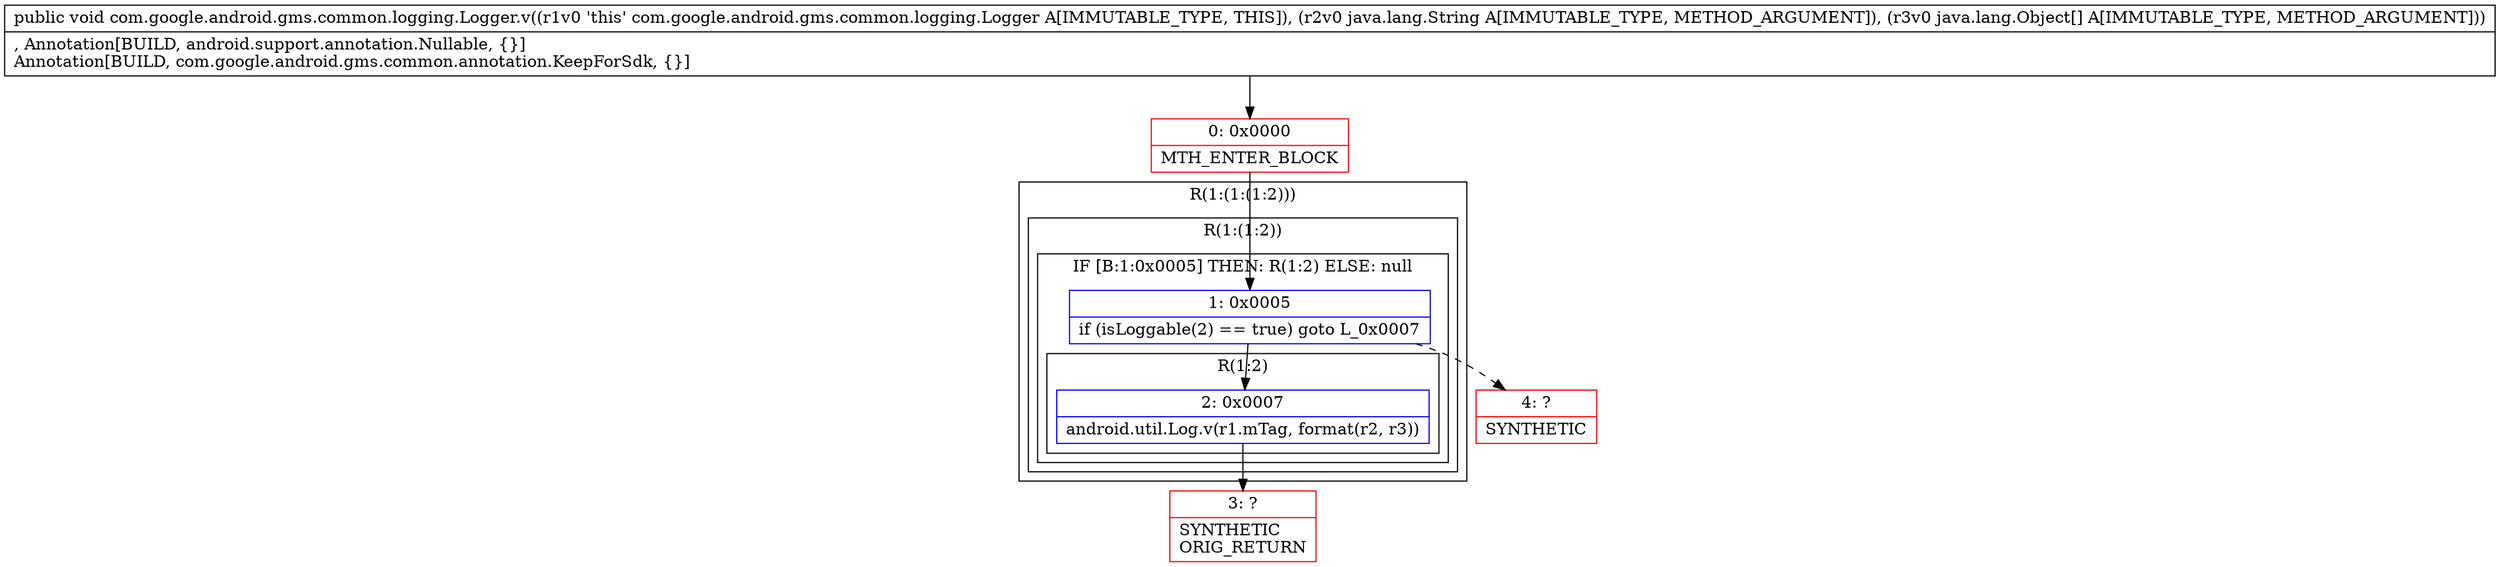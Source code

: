 digraph "CFG forcom.google.android.gms.common.logging.Logger.v(Ljava\/lang\/String;[Ljava\/lang\/Object;)V" {
subgraph cluster_Region_1049530684 {
label = "R(1:(1:(1:2)))";
node [shape=record,color=blue];
subgraph cluster_Region_1316331975 {
label = "R(1:(1:2))";
node [shape=record,color=blue];
subgraph cluster_IfRegion_814813280 {
label = "IF [B:1:0x0005] THEN: R(1:2) ELSE: null";
node [shape=record,color=blue];
Node_1 [shape=record,label="{1\:\ 0x0005|if (isLoggable(2) == true) goto L_0x0007\l}"];
subgraph cluster_Region_1560991827 {
label = "R(1:2)";
node [shape=record,color=blue];
Node_2 [shape=record,label="{2\:\ 0x0007|android.util.Log.v(r1.mTag, format(r2, r3))\l}"];
}
}
}
}
Node_0 [shape=record,color=red,label="{0\:\ 0x0000|MTH_ENTER_BLOCK\l}"];
Node_3 [shape=record,color=red,label="{3\:\ ?|SYNTHETIC\lORIG_RETURN\l}"];
Node_4 [shape=record,color=red,label="{4\:\ ?|SYNTHETIC\l}"];
MethodNode[shape=record,label="{public void com.google.android.gms.common.logging.Logger.v((r1v0 'this' com.google.android.gms.common.logging.Logger A[IMMUTABLE_TYPE, THIS]), (r2v0 java.lang.String A[IMMUTABLE_TYPE, METHOD_ARGUMENT]), (r3v0 java.lang.Object[] A[IMMUTABLE_TYPE, METHOD_ARGUMENT]))  | , Annotation[BUILD, android.support.annotation.Nullable, \{\}]\lAnnotation[BUILD, com.google.android.gms.common.annotation.KeepForSdk, \{\}]\l}"];
MethodNode -> Node_0;
Node_1 -> Node_2;
Node_1 -> Node_4[style=dashed];
Node_2 -> Node_3;
Node_0 -> Node_1;
}

